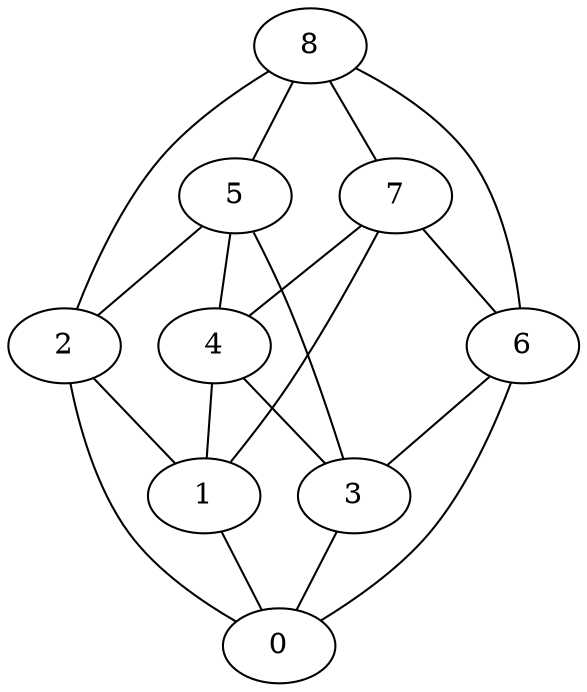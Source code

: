 /* Created by igraph 0.7.1 */
graph {
  0;
  1;
  2;
  3;
  4;
  5;
  6;
  7;
  8;

  1 -- 0;
  3 -- 0;
  2 -- 1;
  4 -- 1;
  2 -- 0;
  5 -- 2;
  4 -- 3;
  6 -- 3;
  5 -- 4;
  7 -- 4;
  5 -- 3;
  8 -- 5;
  7 -- 6;
  6 -- 0;
  8 -- 7;
  7 -- 1;
  8 -- 6;
  8 -- 2;
}
